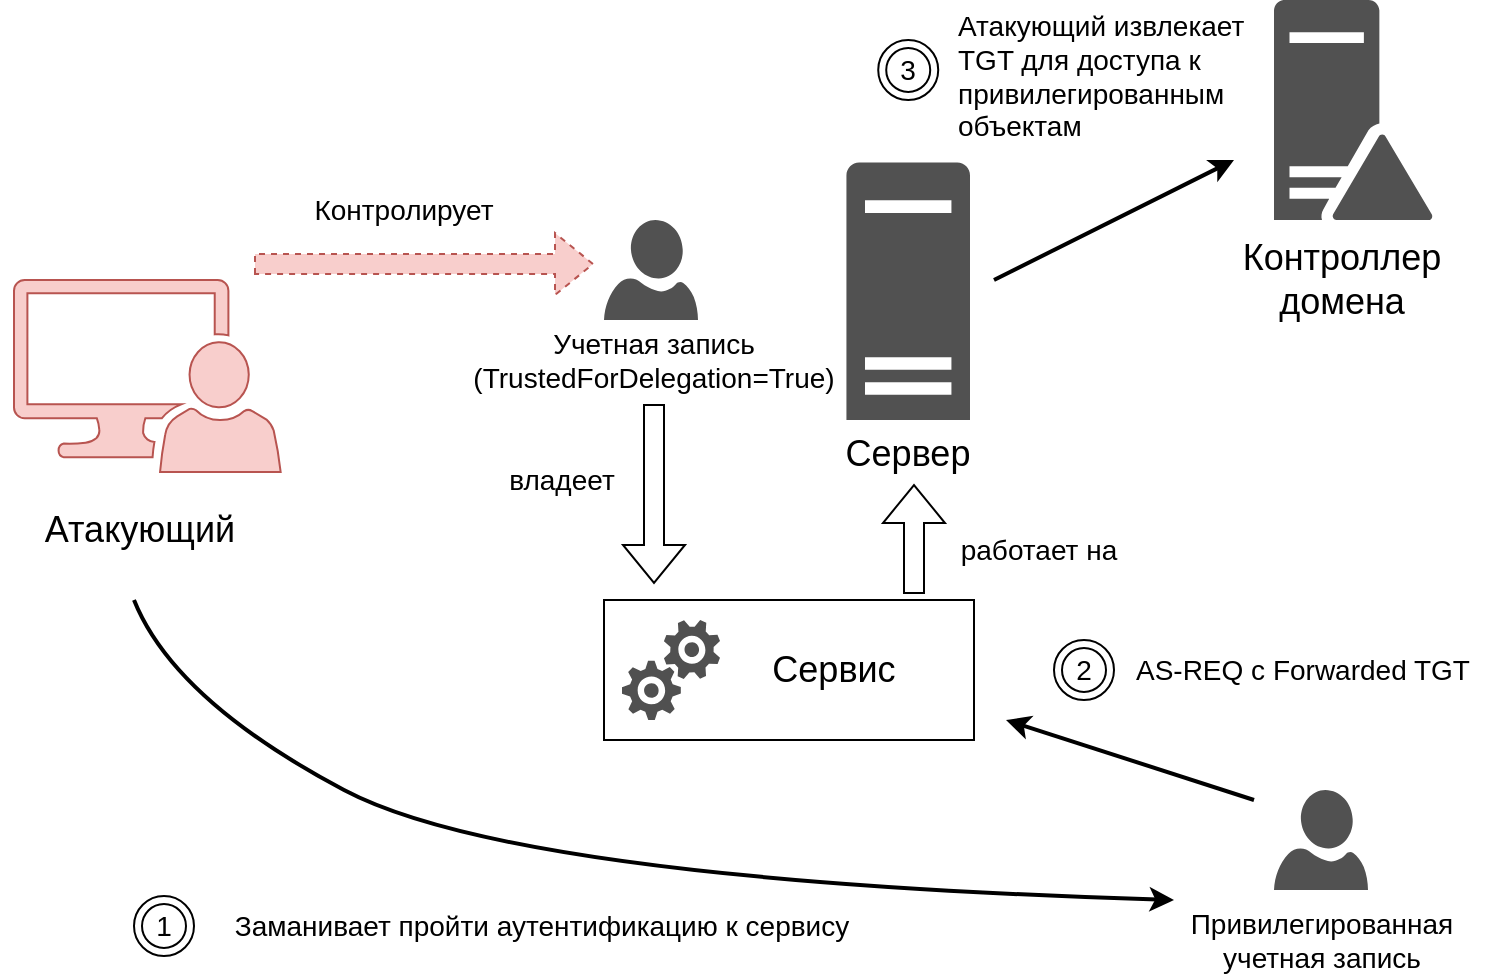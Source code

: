 <mxfile version="20.2.0" type="device"><diagram id="iRXCMBEpOklQuhaNvUSw" name="Страница 1"><mxGraphModel dx="1422" dy="781" grid="1" gridSize="10" guides="1" tooltips="1" connect="1" arrows="1" fold="1" page="1" pageScale="1" pageWidth="827" pageHeight="1169" math="0" shadow="0"><root><mxCell id="0"/><mxCell id="1" parent="0"/><mxCell id="nnB46BA0r_Z94x2J1rp_-3" value="" style="sketch=0;pointerEvents=1;shadow=0;dashed=0;html=1;strokeColor=#b85450;labelPosition=center;verticalLabelPosition=bottom;verticalAlign=top;align=center;fillColor=#f8cecc;shape=mxgraph.mscae.system_center.admin_console" vertex="1" parent="1"><mxGeometry x="50" y="450" width="133.33" height="96" as="geometry"/></mxCell><mxCell id="nnB46BA0r_Z94x2J1rp_-7" value="Атакующий" style="text;html=1;strokeColor=none;fillColor=none;align=center;verticalAlign=middle;whiteSpace=wrap;rounded=0;fontSize=18;" vertex="1" parent="1"><mxGeometry x="43.33" y="565" width="140" height="20" as="geometry"/></mxCell><mxCell id="nnB46BA0r_Z94x2J1rp_-8" value="Контроллер домена" style="text;html=1;strokeColor=none;fillColor=none;align=center;verticalAlign=middle;whiteSpace=wrap;rounded=0;fontSize=18;" vertex="1" parent="1"><mxGeometry x="644" y="440" width="140" height="20" as="geometry"/></mxCell><mxCell id="nnB46BA0r_Z94x2J1rp_-9" value="Сервер" style="text;html=1;strokeColor=none;fillColor=none;align=center;verticalAlign=middle;whiteSpace=wrap;rounded=0;fontSize=18;" vertex="1" parent="1"><mxGeometry x="449.16" y="527" width="95.89" height="20" as="geometry"/></mxCell><mxCell id="nnB46BA0r_Z94x2J1rp_-11" value="Контролирует" style="text;html=1;strokeColor=none;fillColor=none;align=center;verticalAlign=middle;whiteSpace=wrap;rounded=0;fontSize=14;" vertex="1" parent="1"><mxGeometry x="170" y="400" width="150" height="30" as="geometry"/></mxCell><mxCell id="nnB46BA0r_Z94x2J1rp_-12" value="" style="shape=flexArrow;endArrow=classic;html=1;rounded=0;fontSize=18;dashed=1;fillColor=#f8cecc;strokeColor=#b85450;" edge="1" parent="1"><mxGeometry width="50" height="50" relative="1" as="geometry"><mxPoint x="170" y="442" as="sourcePoint"/><mxPoint x="340" y="442" as="targetPoint"/></mxGeometry></mxCell><mxCell id="nnB46BA0r_Z94x2J1rp_-19" value="" style="sketch=0;aspect=fixed;pointerEvents=1;shadow=0;dashed=0;html=1;strokeColor=none;labelPosition=center;verticalLabelPosition=bottom;verticalAlign=top;align=center;fillColor=#515151;shape=mxgraph.mscae.enterprise.server_generic;fontSize=14;" vertex="1" parent="1"><mxGeometry x="466.22" y="391.29" width="61.78" height="128.71" as="geometry"/></mxCell><mxCell id="nnB46BA0r_Z94x2J1rp_-24" value="" style="sketch=0;aspect=fixed;pointerEvents=1;shadow=0;dashed=0;html=1;strokeColor=none;labelPosition=center;verticalLabelPosition=bottom;verticalAlign=top;align=center;fillColor=#515151;shape=mxgraph.mscae.enterprise.domain_controller;fontSize=14;" vertex="1" parent="1"><mxGeometry x="680" y="310" width="79.2" height="110" as="geometry"/></mxCell><mxCell id="nnB46BA0r_Z94x2J1rp_-25" value="" style="shape=callout;whiteSpace=wrap;html=1;perimeter=calloutPerimeter;fontSize=14;position2=0.69;size=0;position=0.62;base=28;flipH=1;flipV=1;" vertex="1" parent="1"><mxGeometry x="345" y="610" width="185" height="70" as="geometry"/></mxCell><mxCell id="nnB46BA0r_Z94x2J1rp_-23" value="" style="sketch=0;pointerEvents=1;shadow=0;dashed=0;html=1;strokeColor=none;labelPosition=center;verticalLabelPosition=bottom;verticalAlign=top;align=center;fillColor=#505050;shape=mxgraph.mscae.oms.services;fontSize=14;" vertex="1" parent="1"><mxGeometry x="354" y="620" width="49" height="50" as="geometry"/></mxCell><mxCell id="nnB46BA0r_Z94x2J1rp_-27" value="Сервис" style="text;html=1;strokeColor=none;fillColor=none;align=center;verticalAlign=middle;whiteSpace=wrap;rounded=0;fontSize=18;" vertex="1" parent="1"><mxGeometry x="418.89" y="635" width="82.11" height="20" as="geometry"/></mxCell><mxCell id="nnB46BA0r_Z94x2J1rp_-29" value="" style="sketch=0;aspect=fixed;pointerEvents=1;shadow=0;dashed=0;html=1;strokeColor=none;labelPosition=center;verticalLabelPosition=bottom;verticalAlign=top;align=center;fillColor=#515151;shape=mxgraph.azure.user;fontSize=14;" vertex="1" parent="1"><mxGeometry x="345" y="420" width="47" height="50" as="geometry"/></mxCell><mxCell id="nnB46BA0r_Z94x2J1rp_-30" value="&lt;div style=&quot;font-size: 14px;&quot;&gt;Учетная запись&lt;/div&gt;&lt;div style=&quot;font-size: 14px;&quot;&gt;(TrustedForDelegation=True)&lt;br style=&quot;font-size: 14px;&quot;&gt;&lt;/div&gt;" style="text;html=1;strokeColor=none;fillColor=none;align=center;verticalAlign=middle;whiteSpace=wrap;rounded=0;fontSize=14;" vertex="1" parent="1"><mxGeometry x="300" y="480" width="140" height="20" as="geometry"/></mxCell><mxCell id="nnB46BA0r_Z94x2J1rp_-31" value="" style="shape=flexArrow;endArrow=classic;html=1;rounded=0;fontSize=18;" edge="1" parent="1"><mxGeometry width="50" height="50" relative="1" as="geometry"><mxPoint x="370" y="512" as="sourcePoint"/><mxPoint x="370" y="602" as="targetPoint"/></mxGeometry></mxCell><mxCell id="nnB46BA0r_Z94x2J1rp_-32" value="владеет" style="text;html=1;strokeColor=none;fillColor=none;align=center;verticalAlign=middle;whiteSpace=wrap;rounded=0;fontSize=14;" vertex="1" parent="1"><mxGeometry x="290" y="535" width="68" height="30" as="geometry"/></mxCell><mxCell id="nnB46BA0r_Z94x2J1rp_-33" value="" style="shape=flexArrow;endArrow=classic;html=1;rounded=0;fontSize=18;" edge="1" parent="1"><mxGeometry width="50" height="50" relative="1" as="geometry"><mxPoint x="500" y="607" as="sourcePoint"/><mxPoint x="500" y="552" as="targetPoint"/></mxGeometry></mxCell><mxCell id="nnB46BA0r_Z94x2J1rp_-34" value="работает на" style="text;html=1;strokeColor=none;fillColor=none;align=center;verticalAlign=middle;whiteSpace=wrap;rounded=0;fontSize=14;" vertex="1" parent="1"><mxGeometry x="512.11" y="570" width="101.11" height="30" as="geometry"/></mxCell><mxCell id="nnB46BA0r_Z94x2J1rp_-35" value="" style="sketch=0;aspect=fixed;pointerEvents=1;shadow=0;dashed=0;html=1;strokeColor=none;labelPosition=center;verticalLabelPosition=bottom;verticalAlign=top;align=center;fillColor=#515151;shape=mxgraph.azure.user;fontSize=14;" vertex="1" parent="1"><mxGeometry x="680" y="705" width="47" height="50" as="geometry"/></mxCell><mxCell id="nnB46BA0r_Z94x2J1rp_-37" value="Привилегированная учетная запись" style="text;html=1;strokeColor=none;fillColor=none;align=center;verticalAlign=middle;whiteSpace=wrap;rounded=0;fontSize=14;" vertex="1" parent="1"><mxGeometry x="633.5" y="770" width="140" height="20" as="geometry"/></mxCell><mxCell id="nnB46BA0r_Z94x2J1rp_-39" value="" style="curved=1;endArrow=classic;html=1;rounded=0;fontSize=14;strokeWidth=2;" edge="1" parent="1"><mxGeometry width="50" height="50" relative="1" as="geometry"><mxPoint x="110" y="610" as="sourcePoint"/><mxPoint x="630" y="760" as="targetPoint"/><Array as="points"><mxPoint x="130" y="660"/><mxPoint x="300" y="750"/></Array></mxGeometry></mxCell><mxCell id="nnB46BA0r_Z94x2J1rp_-40" value="1" style="ellipse;shape=doubleEllipse;whiteSpace=wrap;html=1;aspect=fixed;fontSize=14;" vertex="1" parent="1"><mxGeometry x="110" y="758" width="30" height="30" as="geometry"/></mxCell><mxCell id="nnB46BA0r_Z94x2J1rp_-41" value="Заманивает пройти аутентификацию к сервису" style="text;html=1;strokeColor=none;fillColor=none;align=center;verticalAlign=middle;whiteSpace=wrap;rounded=0;fontSize=14;" vertex="1" parent="1"><mxGeometry x="149" y="758" width="330" height="30" as="geometry"/></mxCell><mxCell id="nnB46BA0r_Z94x2J1rp_-43" value="" style="endArrow=classic;html=1;rounded=0;fontSize=14;strokeWidth=2;" edge="1" parent="1"><mxGeometry width="50" height="50" relative="1" as="geometry"><mxPoint x="670" y="710" as="sourcePoint"/><mxPoint x="546" y="670" as="targetPoint"/></mxGeometry></mxCell><mxCell id="nnB46BA0r_Z94x2J1rp_-44" value="2" style="ellipse;shape=doubleEllipse;whiteSpace=wrap;html=1;aspect=fixed;fontSize=14;" vertex="1" parent="1"><mxGeometry x="570" y="630" width="30" height="30" as="geometry"/></mxCell><mxCell id="nnB46BA0r_Z94x2J1rp_-45" value="AS-REQ с Forwarded TGT" style="text;html=1;strokeColor=none;fillColor=none;align=center;verticalAlign=middle;whiteSpace=wrap;rounded=0;fontSize=14;" vertex="1" parent="1"><mxGeometry x="604" y="630" width="181" height="30" as="geometry"/></mxCell><mxCell id="nnB46BA0r_Z94x2J1rp_-46" value="3" style="ellipse;shape=doubleEllipse;whiteSpace=wrap;html=1;aspect=fixed;fontSize=14;" vertex="1" parent="1"><mxGeometry x="482.11" y="330" width="30" height="30" as="geometry"/></mxCell><mxCell id="nnB46BA0r_Z94x2J1rp_-47" value="Атакующий извлекает TGT для доступа к привилегированным объектам" style="text;html=1;strokeColor=none;fillColor=none;align=left;verticalAlign=middle;whiteSpace=wrap;rounded=0;fontSize=14;" vertex="1" parent="1"><mxGeometry x="520" y="333" width="156" height="30" as="geometry"/></mxCell><mxCell id="nnB46BA0r_Z94x2J1rp_-49" value="" style="endArrow=classic;html=1;rounded=0;fontSize=14;strokeWidth=2;" edge="1" parent="1"><mxGeometry width="50" height="50" relative="1" as="geometry"><mxPoint x="540" y="450" as="sourcePoint"/><mxPoint x="660" y="390" as="targetPoint"/></mxGeometry></mxCell></root></mxGraphModel></diagram></mxfile>